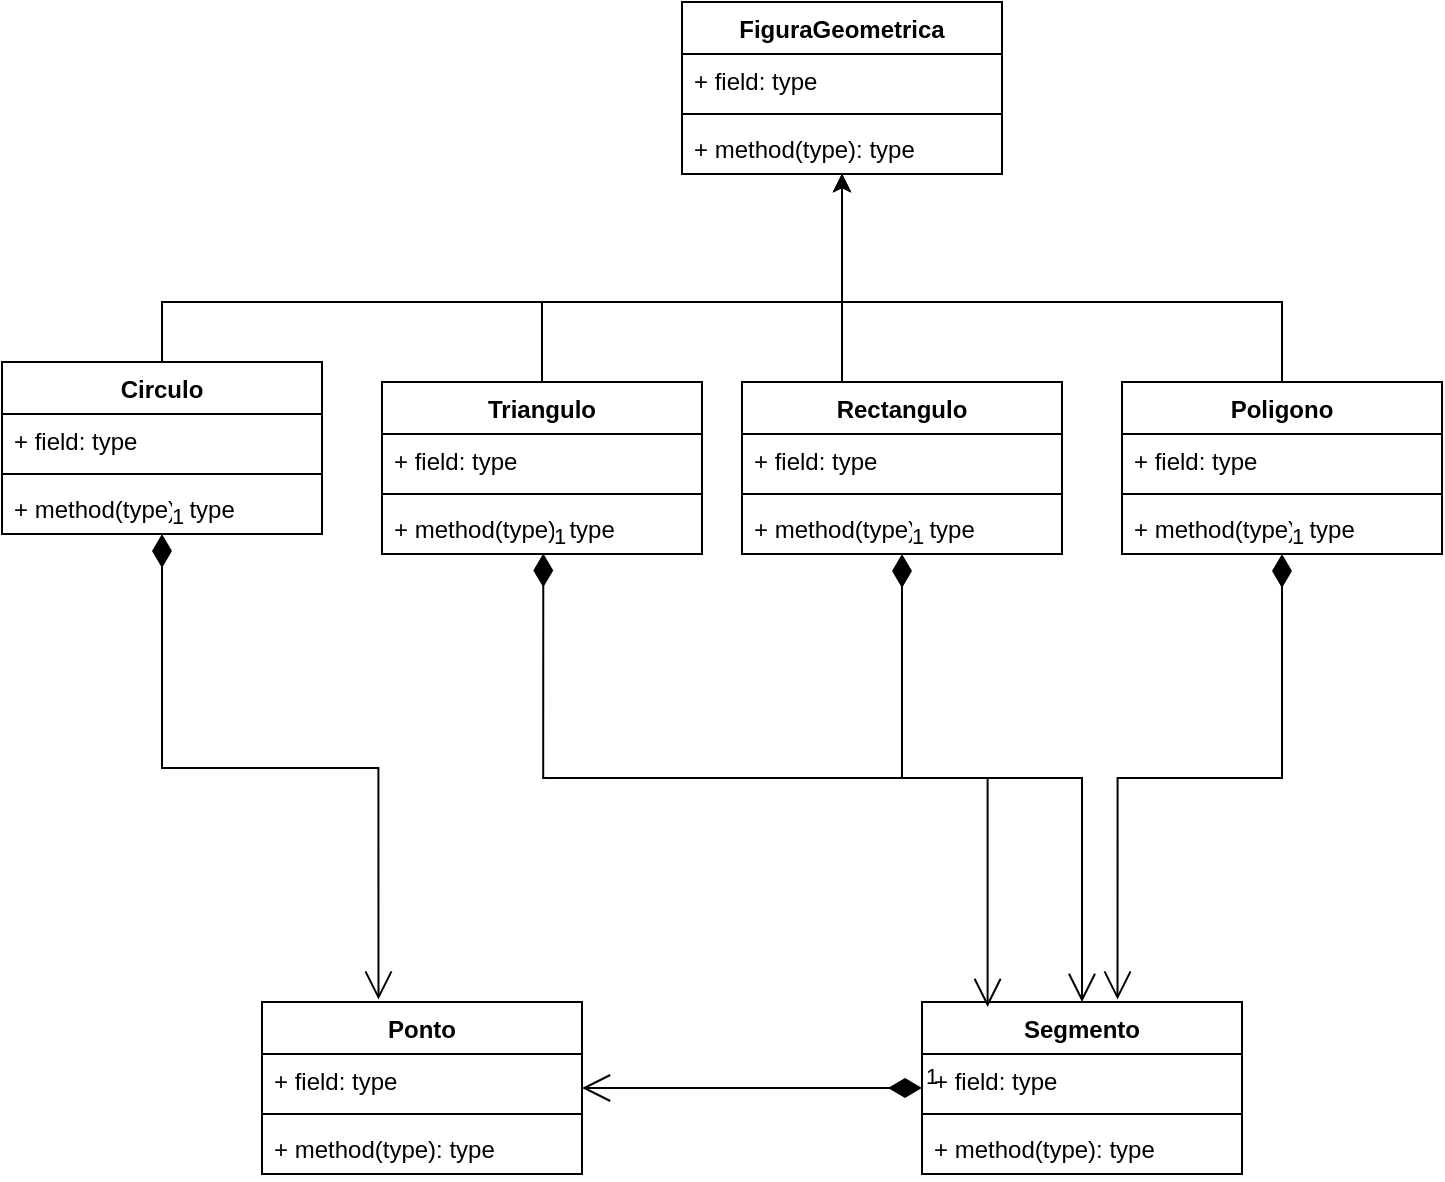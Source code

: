 <mxfile version="26.1.1">
  <diagram name="Página-1" id="aRWSrpaWdRKdNpYUrbDa">
    <mxGraphModel dx="1219" dy="713" grid="1" gridSize="10" guides="1" tooltips="1" connect="1" arrows="1" fold="1" page="1" pageScale="1" pageWidth="827" pageHeight="1169" math="0" shadow="0">
      <root>
        <mxCell id="0" />
        <mxCell id="1" parent="0" />
        <mxCell id="BBXW4JM6IXk6C1vQf5xt-5" value="Ponto" style="swimlane;fontStyle=1;align=center;verticalAlign=top;childLayout=stackLayout;horizontal=1;startSize=26;horizontalStack=0;resizeParent=1;resizeParentMax=0;resizeLast=0;collapsible=1;marginBottom=0;whiteSpace=wrap;html=1;" vertex="1" parent="1">
          <mxGeometry x="150" y="560" width="160" height="86" as="geometry">
            <mxRectangle x="320" y="180" width="100" height="30" as="alternateBounds" />
          </mxGeometry>
        </mxCell>
        <mxCell id="BBXW4JM6IXk6C1vQf5xt-6" value="+ field: type" style="text;strokeColor=none;fillColor=none;align=left;verticalAlign=top;spacingLeft=4;spacingRight=4;overflow=hidden;rotatable=0;points=[[0,0.5],[1,0.5]];portConstraint=eastwest;whiteSpace=wrap;html=1;" vertex="1" parent="BBXW4JM6IXk6C1vQf5xt-5">
          <mxGeometry y="26" width="160" height="26" as="geometry" />
        </mxCell>
        <mxCell id="BBXW4JM6IXk6C1vQf5xt-7" value="" style="line;strokeWidth=1;fillColor=none;align=left;verticalAlign=middle;spacingTop=-1;spacingLeft=3;spacingRight=3;rotatable=0;labelPosition=right;points=[];portConstraint=eastwest;strokeColor=inherit;" vertex="1" parent="BBXW4JM6IXk6C1vQf5xt-5">
          <mxGeometry y="52" width="160" height="8" as="geometry" />
        </mxCell>
        <mxCell id="BBXW4JM6IXk6C1vQf5xt-8" value="+ method(type): type" style="text;strokeColor=none;fillColor=none;align=left;verticalAlign=top;spacingLeft=4;spacingRight=4;overflow=hidden;rotatable=0;points=[[0,0.5],[1,0.5]];portConstraint=eastwest;whiteSpace=wrap;html=1;" vertex="1" parent="BBXW4JM6IXk6C1vQf5xt-5">
          <mxGeometry y="60" width="160" height="26" as="geometry" />
        </mxCell>
        <mxCell id="BBXW4JM6IXk6C1vQf5xt-10" value="1" style="endArrow=open;html=1;endSize=12;startArrow=diamondThin;startSize=14;startFill=1;edgeStyle=orthogonalEdgeStyle;align=left;verticalAlign=bottom;rounded=0;" edge="1" parent="1" source="BBXW4JM6IXk6C1vQf5xt-30" target="BBXW4JM6IXk6C1vQf5xt-5">
          <mxGeometry x="-1" y="3" relative="1" as="geometry">
            <mxPoint x="480" y="480" as="sourcePoint" />
            <mxPoint x="470" y="460" as="targetPoint" />
          </mxGeometry>
        </mxCell>
        <mxCell id="BBXW4JM6IXk6C1vQf5xt-43" style="edgeStyle=orthogonalEdgeStyle;rounded=0;orthogonalLoop=1;jettySize=auto;html=1;" edge="1" parent="1" source="BBXW4JM6IXk6C1vQf5xt-18" target="BBXW4JM6IXk6C1vQf5xt-34">
          <mxGeometry relative="1" as="geometry">
            <Array as="points">
              <mxPoint x="440" y="230" />
              <mxPoint x="440" y="230" />
            </Array>
          </mxGeometry>
        </mxCell>
        <mxCell id="BBXW4JM6IXk6C1vQf5xt-18" value="Rectangulo" style="swimlane;fontStyle=1;align=center;verticalAlign=top;childLayout=stackLayout;horizontal=1;startSize=26;horizontalStack=0;resizeParent=1;resizeParentMax=0;resizeLast=0;collapsible=1;marginBottom=0;whiteSpace=wrap;html=1;" vertex="1" parent="1">
          <mxGeometry x="390" y="250" width="160" height="86" as="geometry">
            <mxRectangle x="320" y="180" width="100" height="30" as="alternateBounds" />
          </mxGeometry>
        </mxCell>
        <mxCell id="BBXW4JM6IXk6C1vQf5xt-19" value="+ field: type" style="text;strokeColor=none;fillColor=none;align=left;verticalAlign=top;spacingLeft=4;spacingRight=4;overflow=hidden;rotatable=0;points=[[0,0.5],[1,0.5]];portConstraint=eastwest;whiteSpace=wrap;html=1;" vertex="1" parent="BBXW4JM6IXk6C1vQf5xt-18">
          <mxGeometry y="26" width="160" height="26" as="geometry" />
        </mxCell>
        <mxCell id="BBXW4JM6IXk6C1vQf5xt-20" value="" style="line;strokeWidth=1;fillColor=none;align=left;verticalAlign=middle;spacingTop=-1;spacingLeft=3;spacingRight=3;rotatable=0;labelPosition=right;points=[];portConstraint=eastwest;strokeColor=inherit;" vertex="1" parent="BBXW4JM6IXk6C1vQf5xt-18">
          <mxGeometry y="52" width="160" height="8" as="geometry" />
        </mxCell>
        <mxCell id="BBXW4JM6IXk6C1vQf5xt-21" value="+ method(type): type" style="text;strokeColor=none;fillColor=none;align=left;verticalAlign=top;spacingLeft=4;spacingRight=4;overflow=hidden;rotatable=0;points=[[0,0.5],[1,0.5]];portConstraint=eastwest;whiteSpace=wrap;html=1;" vertex="1" parent="BBXW4JM6IXk6C1vQf5xt-18">
          <mxGeometry y="60" width="160" height="26" as="geometry" />
        </mxCell>
        <mxCell id="BBXW4JM6IXk6C1vQf5xt-45" style="edgeStyle=orthogonalEdgeStyle;rounded=0;orthogonalLoop=1;jettySize=auto;html=1;" edge="1" parent="1" source="BBXW4JM6IXk6C1vQf5xt-22" target="BBXW4JM6IXk6C1vQf5xt-34">
          <mxGeometry relative="1" as="geometry">
            <Array as="points">
              <mxPoint x="290" y="210" />
              <mxPoint x="440" y="210" />
            </Array>
          </mxGeometry>
        </mxCell>
        <mxCell id="BBXW4JM6IXk6C1vQf5xt-22" value="Triangulo" style="swimlane;fontStyle=1;align=center;verticalAlign=top;childLayout=stackLayout;horizontal=1;startSize=26;horizontalStack=0;resizeParent=1;resizeParentMax=0;resizeLast=0;collapsible=1;marginBottom=0;whiteSpace=wrap;html=1;" vertex="1" parent="1">
          <mxGeometry x="210" y="250" width="160" height="86" as="geometry">
            <mxRectangle x="320" y="180" width="100" height="30" as="alternateBounds" />
          </mxGeometry>
        </mxCell>
        <mxCell id="BBXW4JM6IXk6C1vQf5xt-23" value="+ field: type" style="text;strokeColor=none;fillColor=none;align=left;verticalAlign=top;spacingLeft=4;spacingRight=4;overflow=hidden;rotatable=0;points=[[0,0.5],[1,0.5]];portConstraint=eastwest;whiteSpace=wrap;html=1;" vertex="1" parent="BBXW4JM6IXk6C1vQf5xt-22">
          <mxGeometry y="26" width="160" height="26" as="geometry" />
        </mxCell>
        <mxCell id="BBXW4JM6IXk6C1vQf5xt-24" value="" style="line;strokeWidth=1;fillColor=none;align=left;verticalAlign=middle;spacingTop=-1;spacingLeft=3;spacingRight=3;rotatable=0;labelPosition=right;points=[];portConstraint=eastwest;strokeColor=inherit;" vertex="1" parent="BBXW4JM6IXk6C1vQf5xt-22">
          <mxGeometry y="52" width="160" height="8" as="geometry" />
        </mxCell>
        <mxCell id="BBXW4JM6IXk6C1vQf5xt-25" value="+ method(type): type" style="text;strokeColor=none;fillColor=none;align=left;verticalAlign=top;spacingLeft=4;spacingRight=4;overflow=hidden;rotatable=0;points=[[0,0.5],[1,0.5]];portConstraint=eastwest;whiteSpace=wrap;html=1;" vertex="1" parent="BBXW4JM6IXk6C1vQf5xt-22">
          <mxGeometry y="60" width="160" height="26" as="geometry" />
        </mxCell>
        <mxCell id="BBXW4JM6IXk6C1vQf5xt-46" style="edgeStyle=orthogonalEdgeStyle;rounded=0;orthogonalLoop=1;jettySize=auto;html=1;exitX=0.5;exitY=0;exitDx=0;exitDy=0;" edge="1" parent="1" source="BBXW4JM6IXk6C1vQf5xt-26" target="BBXW4JM6IXk6C1vQf5xt-34">
          <mxGeometry relative="1" as="geometry">
            <Array as="points">
              <mxPoint x="100" y="210" />
              <mxPoint x="440" y="210" />
            </Array>
          </mxGeometry>
        </mxCell>
        <mxCell id="BBXW4JM6IXk6C1vQf5xt-26" value="Circulo" style="swimlane;fontStyle=1;align=center;verticalAlign=top;childLayout=stackLayout;horizontal=1;startSize=26;horizontalStack=0;resizeParent=1;resizeParentMax=0;resizeLast=0;collapsible=1;marginBottom=0;whiteSpace=wrap;html=1;" vertex="1" parent="1">
          <mxGeometry x="20" y="240" width="160" height="86" as="geometry">
            <mxRectangle x="320" y="180" width="100" height="30" as="alternateBounds" />
          </mxGeometry>
        </mxCell>
        <mxCell id="BBXW4JM6IXk6C1vQf5xt-27" value="+ field: type" style="text;strokeColor=none;fillColor=none;align=left;verticalAlign=top;spacingLeft=4;spacingRight=4;overflow=hidden;rotatable=0;points=[[0,0.5],[1,0.5]];portConstraint=eastwest;whiteSpace=wrap;html=1;" vertex="1" parent="BBXW4JM6IXk6C1vQf5xt-26">
          <mxGeometry y="26" width="160" height="26" as="geometry" />
        </mxCell>
        <mxCell id="BBXW4JM6IXk6C1vQf5xt-28" value="" style="line;strokeWidth=1;fillColor=none;align=left;verticalAlign=middle;spacingTop=-1;spacingLeft=3;spacingRight=3;rotatable=0;labelPosition=right;points=[];portConstraint=eastwest;strokeColor=inherit;" vertex="1" parent="BBXW4JM6IXk6C1vQf5xt-26">
          <mxGeometry y="52" width="160" height="8" as="geometry" />
        </mxCell>
        <mxCell id="BBXW4JM6IXk6C1vQf5xt-29" value="+ method(type): type" style="text;strokeColor=none;fillColor=none;align=left;verticalAlign=top;spacingLeft=4;spacingRight=4;overflow=hidden;rotatable=0;points=[[0,0.5],[1,0.5]];portConstraint=eastwest;whiteSpace=wrap;html=1;" vertex="1" parent="BBXW4JM6IXk6C1vQf5xt-26">
          <mxGeometry y="60" width="160" height="26" as="geometry" />
        </mxCell>
        <mxCell id="BBXW4JM6IXk6C1vQf5xt-30" value="Segmento" style="swimlane;fontStyle=1;align=center;verticalAlign=top;childLayout=stackLayout;horizontal=1;startSize=26;horizontalStack=0;resizeParent=1;resizeParentMax=0;resizeLast=0;collapsible=1;marginBottom=0;whiteSpace=wrap;html=1;" vertex="1" parent="1">
          <mxGeometry x="480" y="560" width="160" height="86" as="geometry">
            <mxRectangle x="320" y="180" width="100" height="30" as="alternateBounds" />
          </mxGeometry>
        </mxCell>
        <mxCell id="BBXW4JM6IXk6C1vQf5xt-31" value="+ field: type" style="text;strokeColor=none;fillColor=none;align=left;verticalAlign=top;spacingLeft=4;spacingRight=4;overflow=hidden;rotatable=0;points=[[0,0.5],[1,0.5]];portConstraint=eastwest;whiteSpace=wrap;html=1;" vertex="1" parent="BBXW4JM6IXk6C1vQf5xt-30">
          <mxGeometry y="26" width="160" height="26" as="geometry" />
        </mxCell>
        <mxCell id="BBXW4JM6IXk6C1vQf5xt-32" value="" style="line;strokeWidth=1;fillColor=none;align=left;verticalAlign=middle;spacingTop=-1;spacingLeft=3;spacingRight=3;rotatable=0;labelPosition=right;points=[];portConstraint=eastwest;strokeColor=inherit;" vertex="1" parent="BBXW4JM6IXk6C1vQf5xt-30">
          <mxGeometry y="52" width="160" height="8" as="geometry" />
        </mxCell>
        <mxCell id="BBXW4JM6IXk6C1vQf5xt-33" value="+ method(type): type" style="text;strokeColor=none;fillColor=none;align=left;verticalAlign=top;spacingLeft=4;spacingRight=4;overflow=hidden;rotatable=0;points=[[0,0.5],[1,0.5]];portConstraint=eastwest;whiteSpace=wrap;html=1;" vertex="1" parent="BBXW4JM6IXk6C1vQf5xt-30">
          <mxGeometry y="60" width="160" height="26" as="geometry" />
        </mxCell>
        <mxCell id="BBXW4JM6IXk6C1vQf5xt-34" value="FiguraGeometrica" style="swimlane;fontStyle=1;align=center;verticalAlign=top;childLayout=stackLayout;horizontal=1;startSize=26;horizontalStack=0;resizeParent=1;resizeParentMax=0;resizeLast=0;collapsible=1;marginBottom=0;whiteSpace=wrap;html=1;" vertex="1" parent="1">
          <mxGeometry x="360" y="60" width="160" height="86" as="geometry">
            <mxRectangle x="320" y="180" width="100" height="30" as="alternateBounds" />
          </mxGeometry>
        </mxCell>
        <mxCell id="BBXW4JM6IXk6C1vQf5xt-35" value="+ field: type" style="text;strokeColor=none;fillColor=none;align=left;verticalAlign=top;spacingLeft=4;spacingRight=4;overflow=hidden;rotatable=0;points=[[0,0.5],[1,0.5]];portConstraint=eastwest;whiteSpace=wrap;html=1;" vertex="1" parent="BBXW4JM6IXk6C1vQf5xt-34">
          <mxGeometry y="26" width="160" height="26" as="geometry" />
        </mxCell>
        <mxCell id="BBXW4JM6IXk6C1vQf5xt-36" value="" style="line;strokeWidth=1;fillColor=none;align=left;verticalAlign=middle;spacingTop=-1;spacingLeft=3;spacingRight=3;rotatable=0;labelPosition=right;points=[];portConstraint=eastwest;strokeColor=inherit;" vertex="1" parent="BBXW4JM6IXk6C1vQf5xt-34">
          <mxGeometry y="52" width="160" height="8" as="geometry" />
        </mxCell>
        <mxCell id="BBXW4JM6IXk6C1vQf5xt-37" value="+ method(type): type" style="text;strokeColor=none;fillColor=none;align=left;verticalAlign=top;spacingLeft=4;spacingRight=4;overflow=hidden;rotatable=0;points=[[0,0.5],[1,0.5]];portConstraint=eastwest;whiteSpace=wrap;html=1;" vertex="1" parent="BBXW4JM6IXk6C1vQf5xt-34">
          <mxGeometry y="60" width="160" height="26" as="geometry" />
        </mxCell>
        <mxCell id="BBXW4JM6IXk6C1vQf5xt-44" style="edgeStyle=orthogonalEdgeStyle;rounded=0;orthogonalLoop=1;jettySize=auto;html=1;exitX=0.5;exitY=0;exitDx=0;exitDy=0;" edge="1" parent="1" source="BBXW4JM6IXk6C1vQf5xt-38" target="BBXW4JM6IXk6C1vQf5xt-34">
          <mxGeometry relative="1" as="geometry">
            <Array as="points">
              <mxPoint x="660" y="210" />
              <mxPoint x="440" y="210" />
            </Array>
          </mxGeometry>
        </mxCell>
        <mxCell id="BBXW4JM6IXk6C1vQf5xt-38" value="Poligono" style="swimlane;fontStyle=1;align=center;verticalAlign=top;childLayout=stackLayout;horizontal=1;startSize=26;horizontalStack=0;resizeParent=1;resizeParentMax=0;resizeLast=0;collapsible=1;marginBottom=0;whiteSpace=wrap;html=1;" vertex="1" parent="1">
          <mxGeometry x="580" y="250" width="160" height="86" as="geometry">
            <mxRectangle x="320" y="180" width="100" height="30" as="alternateBounds" />
          </mxGeometry>
        </mxCell>
        <mxCell id="BBXW4JM6IXk6C1vQf5xt-39" value="+ field: type" style="text;strokeColor=none;fillColor=none;align=left;verticalAlign=top;spacingLeft=4;spacingRight=4;overflow=hidden;rotatable=0;points=[[0,0.5],[1,0.5]];portConstraint=eastwest;whiteSpace=wrap;html=1;" vertex="1" parent="BBXW4JM6IXk6C1vQf5xt-38">
          <mxGeometry y="26" width="160" height="26" as="geometry" />
        </mxCell>
        <mxCell id="BBXW4JM6IXk6C1vQf5xt-40" value="" style="line;strokeWidth=1;fillColor=none;align=left;verticalAlign=middle;spacingTop=-1;spacingLeft=3;spacingRight=3;rotatable=0;labelPosition=right;points=[];portConstraint=eastwest;strokeColor=inherit;" vertex="1" parent="BBXW4JM6IXk6C1vQf5xt-38">
          <mxGeometry y="52" width="160" height="8" as="geometry" />
        </mxCell>
        <mxCell id="BBXW4JM6IXk6C1vQf5xt-41" value="+ method(type): type" style="text;strokeColor=none;fillColor=none;align=left;verticalAlign=top;spacingLeft=4;spacingRight=4;overflow=hidden;rotatable=0;points=[[0,0.5],[1,0.5]];portConstraint=eastwest;whiteSpace=wrap;html=1;" vertex="1" parent="BBXW4JM6IXk6C1vQf5xt-38">
          <mxGeometry y="60" width="160" height="26" as="geometry" />
        </mxCell>
        <mxCell id="BBXW4JM6IXk6C1vQf5xt-48" value="1" style="endArrow=open;html=1;endSize=12;startArrow=diamondThin;startSize=14;startFill=1;edgeStyle=orthogonalEdgeStyle;align=left;verticalAlign=bottom;rounded=0;entryX=0.364;entryY=-0.014;entryDx=0;entryDy=0;entryPerimeter=0;" edge="1" parent="1" source="BBXW4JM6IXk6C1vQf5xt-26" target="BBXW4JM6IXk6C1vQf5xt-5">
          <mxGeometry x="-1" y="3" relative="1" as="geometry">
            <mxPoint x="540" y="523" as="sourcePoint" />
            <mxPoint x="260" y="523" as="targetPoint" />
          </mxGeometry>
        </mxCell>
        <mxCell id="BBXW4JM6IXk6C1vQf5xt-49" value="1" style="endArrow=open;html=1;endSize=12;startArrow=diamondThin;startSize=14;startFill=1;edgeStyle=orthogonalEdgeStyle;align=left;verticalAlign=bottom;rounded=0;entryX=0.205;entryY=0.029;entryDx=0;entryDy=0;entryPerimeter=0;exitX=0.504;exitY=0.989;exitDx=0;exitDy=0;exitPerimeter=0;" edge="1" parent="1" source="BBXW4JM6IXk6C1vQf5xt-25" target="BBXW4JM6IXk6C1vQf5xt-30">
          <mxGeometry x="-1" y="3" relative="1" as="geometry">
            <mxPoint x="360" y="410" as="sourcePoint" />
            <mxPoint x="468" y="643" as="targetPoint" />
          </mxGeometry>
        </mxCell>
        <mxCell id="BBXW4JM6IXk6C1vQf5xt-50" value="1" style="endArrow=open;html=1;endSize=12;startArrow=diamondThin;startSize=14;startFill=1;edgeStyle=orthogonalEdgeStyle;align=left;verticalAlign=bottom;rounded=0;entryX=0.5;entryY=0;entryDx=0;entryDy=0;" edge="1" parent="1" source="BBXW4JM6IXk6C1vQf5xt-18" target="BBXW4JM6IXk6C1vQf5xt-30">
          <mxGeometry x="-1" y="3" relative="1" as="geometry">
            <mxPoint x="460" y="390" as="sourcePoint" />
            <mxPoint x="682" y="616" as="targetPoint" />
          </mxGeometry>
        </mxCell>
        <mxCell id="BBXW4JM6IXk6C1vQf5xt-51" value="1" style="endArrow=open;html=1;endSize=12;startArrow=diamondThin;startSize=14;startFill=1;edgeStyle=orthogonalEdgeStyle;align=left;verticalAlign=bottom;rounded=0;entryX=0.611;entryY=-0.014;entryDx=0;entryDy=0;entryPerimeter=0;" edge="1" parent="1" source="BBXW4JM6IXk6C1vQf5xt-38" target="BBXW4JM6IXk6C1vQf5xt-30">
          <mxGeometry x="-1" y="3" relative="1" as="geometry">
            <mxPoint x="480" y="346" as="sourcePoint" />
            <mxPoint x="570" y="570" as="targetPoint" />
          </mxGeometry>
        </mxCell>
      </root>
    </mxGraphModel>
  </diagram>
</mxfile>
